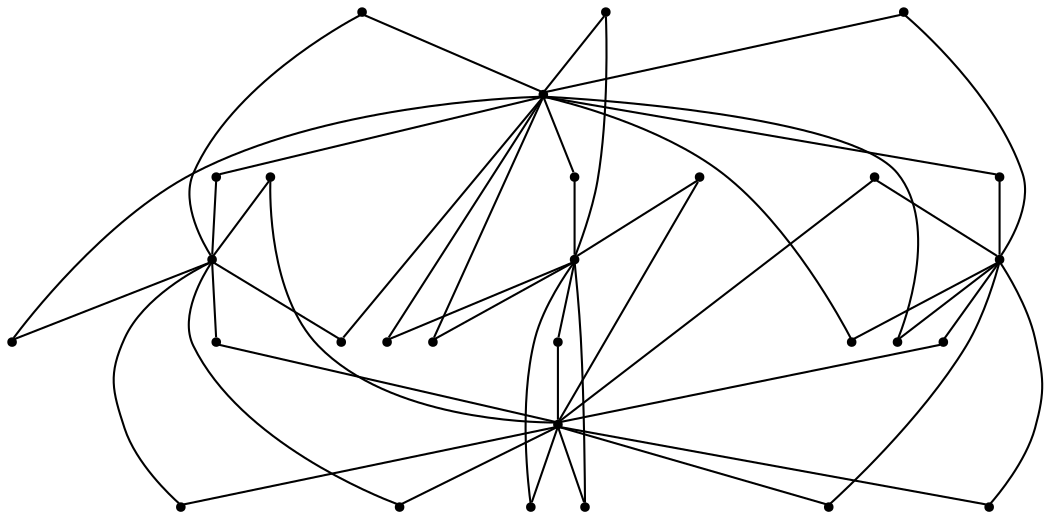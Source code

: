 graph {
  node [shape=point,comment="{\"directed\":false,\"doi\":\"10.1007/978-3-642-18469-7_20\",\"figure\":\"1 (2)\"}"]

  v0 [pos="1582.3902524148946,676.2747155857833"]
  v1 [pos="1526.3648607432679,732.2628086855452"]
  v2 [pos="1358.2886857283877,620.2866224860213"]
  v3 [pos="1582.3902524148943,788.2509017853072"]
  v4 [pos="1358.2886857283875,844.2392492388192"]
  v5 [pos="1554.3795927646597,788.2509017853072"]
  v6 [pos="1554.3795927646597,676.2747155857833"]
  v7 [pos="1498.354201093033,788.2509017853072"]
  v8 [pos="1470.3394690716411,676.2747155857833"]
  v9 [pos="1498.3542010930332,676.2747155857833"]
  v10 [pos="1470.339469071641,788.2509017853072"]
  v11 [pos="1414.3140774000144,676.2747155857833"]
  v12 [pos="1358.2886857283875,732.2628086855452"]
  v13 [pos="1414.3140774000144,788.2509017853072"]
  v14 [pos="1386.2992181170237,676.2747155857833"]
  v15 [pos="1386.2992181170237,788.2509017853072"]
  v16 [pos="1218.2230431021435,676.2747155857833"]
  v17 [pos="1162.197651430517,676.2747155857833"]
  v18 [pos="1134.1827921475262,676.2747155857833"]
  v19 [pos="1330.2738264453972,676.2747155857833"]
  v20 [pos="1302.2631667951623,676.2747155857833"]
  v21 [pos="1302.2631667951623,788.2509017853072"]
  v22 [pos="1330.2738264453972,788.2509017853072"]
  v23 [pos="1162.1976514305168,788.2509017853072"]
  v24 [pos="1134.1827921475262,788.2509017853072"]
  v25 [pos="1246.2337027523786,676.2747155857833"]
  v26 [pos="1190.2083110807516,732.2628086855452"]
  v27 [pos="1246.2337027523783,788.2509017853072"]
  v28 [pos="1218.2230431021437,788.2509017853072"]

  v0 -- v1 [id="-1",pos="1582.3902524148946,676.2747155857833 1526.3648607432679,732.2628086855452 1526.3648607432679,732.2628086855452 1526.3648607432679,732.2628086855452"]
  v26 -- v28 [id="-2",pos="1190.2083110807516,732.2628086855452 1218.2230431021437,788.2509017853072 1218.2230431021437,788.2509017853072 1218.2230431021437,788.2509017853072"]
  v26 -- v23 [id="-3",pos="1190.2083110807516,732.2628086855452 1162.1976514305168,788.2509017853072 1162.1976514305168,788.2509017853072 1162.1976514305168,788.2509017853072"]
  v26 -- v24 [id="-4",pos="1190.2083110807516,732.2628086855452 1134.1827921475262,788.2509017853072 1134.1827921475262,788.2509017853072 1134.1827921475262,788.2509017853072"]
  v26 -- v18 [id="-5",pos="1190.2083110807516,732.2628086855452 1134.1827921475262,676.2747155857833 1134.1827921475262,676.2747155857833 1134.1827921475262,676.2747155857833"]
  v26 -- v17 [id="-6",pos="1190.2083110807516,732.2628086855452 1162.197651430517,676.2747155857833 1162.197651430517,676.2747155857833 1162.197651430517,676.2747155857833"]
  v28 -- v4 [id="-7",pos="1218.2230431021437,788.2509017853072 1358.2886857283875,844.2392492388192 1358.2886857283875,844.2392492388192 1358.2886857283875,844.2392492388192"]
  v16 -- v26 [id="-8",pos="1218.2230431021435,676.2747155857833 1190.2083110807516,732.2628086855452 1190.2083110807516,732.2628086855452 1190.2083110807516,732.2628086855452"]
  v27 -- v4 [id="-9",pos="1246.2337027523783,788.2509017853072 1358.2886857283875,844.2392492388192 1358.2886857283875,844.2392492388192 1358.2886857283875,844.2392492388192"]
  v27 -- v26 [id="-10",pos="1246.2337027523783,788.2509017853072 1190.2083110807516,732.2628086855452 1190.2083110807516,732.2628086855452 1190.2083110807516,732.2628086855452"]
  v25 -- v2 [id="-11",pos="1246.2337027523786,676.2747155857833 1358.2886857283877,620.2866224860213 1358.2886857283877,620.2866224860213 1358.2886857283877,620.2866224860213"]
  v25 -- v26 [id="-12",pos="1246.2337027523786,676.2747155857833 1190.2083110807516,732.2628086855452 1190.2083110807516,732.2628086855452 1190.2083110807516,732.2628086855452"]
  v2 -- v6 [id="-13",pos="1358.2886857283877,620.2866224860213 1554.3795927646597,676.2747155857833 1554.3795927646597,676.2747155857833 1554.3795927646597,676.2747155857833"]
  v2 -- v9 [id="-14",pos="1358.2886857283877,620.2866224860213 1498.3542010930332,676.2747155857833 1498.3542010930332,676.2747155857833 1498.3542010930332,676.2747155857833"]
  v4 -- v24 [id="-15",pos="1358.2886857283875,844.2392492388192 1134.1827921475262,788.2509017853072 1134.1827921475262,788.2509017853072 1134.1827921475262,788.2509017853072"]
  v4 -- v22 [id="-16",pos="1358.2886857283875,844.2392492388192 1330.2738264453972,788.2509017853072 1330.2738264453972,788.2509017853072 1330.2738264453972,788.2509017853072"]
  v4 -- v10 [id="-17",pos="1358.2886857283875,844.2392492388192 1470.339469071641,788.2509017853072 1470.339469071641,788.2509017853072 1470.339469071641,788.2509017853072"]
  v4 -- v21 [id="-18",pos="1358.2886857283875,844.2392492388192 1302.2631667951623,788.2509017853072 1302.2631667951623,788.2509017853072 1302.2631667951623,788.2509017853072"]
  v4 -- v7 [id="-19",pos="1358.2886857283875,844.2392492388192 1498.354201093033,788.2509017853072 1498.354201093033,788.2509017853072 1498.354201093033,788.2509017853072"]
  v4 -- v23 [id="-20",pos="1358.2886857283875,844.2392492388192 1162.1976514305168,788.2509017853072 1162.1976514305168,788.2509017853072 1162.1976514305168,788.2509017853072"]
  v12 -- v15 [id="-21",pos="1358.2886857283875,732.2628086855452 1386.2992181170237,788.2509017853072 1386.2992181170237,788.2509017853072 1386.2992181170237,788.2509017853072"]
  v12 -- v22 [id="-22",pos="1358.2886857283875,732.2628086855452 1330.2738264453972,788.2509017853072 1330.2738264453972,788.2509017853072 1330.2738264453972,788.2509017853072"]
  v12 -- v21 [id="-23",pos="1358.2886857283875,732.2628086855452 1302.2631667951623,788.2509017853072 1302.2631667951623,788.2509017853072 1302.2631667951623,788.2509017853072"]
  v12 -- v19 [id="-24",pos="1358.2886857283875,732.2628086855452 1330.2738264453972,676.2747155857833 1330.2738264453972,676.2747155857833 1330.2738264453972,676.2747155857833"]
  v12 -- v20 [id="-25",pos="1358.2886857283875,732.2628086855452 1302.2631667951623,676.2747155857833 1302.2631667951623,676.2747155857833 1302.2631667951623,676.2747155857833"]
  v2 -- v20 [id="-26",pos="1358.2886857283877,620.2866224860213 1302.2631667951623,676.2747155857833 1302.2631667951623,676.2747155857833 1302.2631667951623,676.2747155857833"]
  v2 -- v19 [id="-27",pos="1358.2886857283877,620.2866224860213 1330.2738264453972,676.2747155857833 1330.2738264453972,676.2747155857833 1330.2738264453972,676.2747155857833"]
  v2 -- v8 [id="-28",pos="1358.2886857283877,620.2866224860213 1470.3394690716411,676.2747155857833 1470.3394690716411,676.2747155857833 1470.3394690716411,676.2747155857833"]
  v2 -- v14 [id="-29",pos="1358.2886857283877,620.2866224860213 1386.2992181170237,676.2747155857833 1386.2992181170237,676.2747155857833 1386.2992181170237,676.2747155857833"]
  v2 -- v18 [id="-30",pos="1358.2886857283877,620.2866224860213 1134.1827921475262,676.2747155857833 1134.1827921475262,676.2747155857833 1134.1827921475262,676.2747155857833"]
  v2 -- v17 [id="-31",pos="1358.2886857283877,620.2866224860213 1162.197651430517,676.2747155857833 1162.197651430517,676.2747155857833 1162.197651430517,676.2747155857833"]
  v2 -- v16 [id="-32",pos="1358.2886857283877,620.2866224860213 1218.2230431021435,676.2747155857833 1218.2230431021435,676.2747155857833 1218.2230431021435,676.2747155857833"]
  v15 -- v4 [id="-33",pos="1386.2992181170237,788.2509017853072 1358.2886857283875,844.2392492388192 1358.2886857283875,844.2392492388192 1358.2886857283875,844.2392492388192"]
  v14 -- v12 [id="-34",pos="1386.2992181170237,676.2747155857833 1358.2886857283875,732.2628086855452 1358.2886857283875,732.2628086855452 1358.2886857283875,732.2628086855452"]
  v13 -- v4 [id="-35",pos="1414.3140774000144,788.2509017853072 1358.2886857283875,844.2392492388192 1358.2886857283875,844.2392492388192 1358.2886857283875,844.2392492388192"]
  v13 -- v12 [id="-36",pos="1414.3140774000144,788.2509017853072 1358.2886857283875,732.2628086855452 1358.2886857283875,732.2628086855452 1358.2886857283875,732.2628086855452"]
  v11 -- v2 [id="-37",pos="1414.3140774000144,676.2747155857833 1358.2886857283877,620.2866224860213 1358.2886857283877,620.2866224860213 1358.2886857283877,620.2866224860213"]
  v11 -- v12 [id="-38",pos="1414.3140774000144,676.2747155857833 1358.2886857283875,732.2628086855452 1358.2886857283875,732.2628086855452 1358.2886857283875,732.2628086855452"]
  v1 -- v10 [id="-39",pos="1526.3648607432679,732.2628086855452 1470.339469071641,788.2509017853072 1470.339469071641,788.2509017853072 1470.339469071641,788.2509017853072"]
  v1 -- v9 [id="-40",pos="1526.3648607432679,732.2628086855452 1498.3542010930332,676.2747155857833 1498.3542010930332,676.2747155857833 1498.3542010930332,676.2747155857833"]
  v1 -- v8 [id="-41",pos="1526.3648607432679,732.2628086855452 1470.3394690716411,676.2747155857833 1470.3394690716411,676.2747155857833 1470.3394690716411,676.2747155857833"]
  v1 -- v7 [id="-42",pos="1526.3648607432679,732.2628086855452 1498.354201093033,788.2509017853072 1498.354201093033,788.2509017853072 1498.354201093033,788.2509017853072"]
  v1 -- v5 [id="-43",pos="1526.3648607432679,732.2628086855452 1554.3795927646597,788.2509017853072 1554.3795927646597,788.2509017853072 1554.3795927646597,788.2509017853072"]
  v6 -- v1 [id="-44",pos="1554.3795927646597,676.2747155857833 1526.3648607432679,732.2628086855452 1526.3648607432679,732.2628086855452 1526.3648607432679,732.2628086855452"]
  v5 -- v4 [id="-45",pos="1554.3795927646597,788.2509017853072 1358.2886857283875,844.2392492388192 1358.2886857283875,844.2392492388192 1358.2886857283875,844.2392492388192"]
  v3 -- v4 [id="-46",pos="1582.3902524148943,788.2509017853072 1358.2886857283875,844.2392492388192 1358.2886857283875,844.2392492388192 1358.2886857283875,844.2392492388192"]
  v3 -- v1 [id="-47",pos="1582.3902524148943,788.2509017853072 1526.3648607432679,732.2628086855452 1526.3648607432679,732.2628086855452 1526.3648607432679,732.2628086855452"]
  v0 -- v2 [id="-48",pos="1582.3902524148946,676.2747155857833 1358.2886857283877,620.2866224860213 1358.2886857283877,620.2866224860213 1358.2886857283877,620.2866224860213"]
}